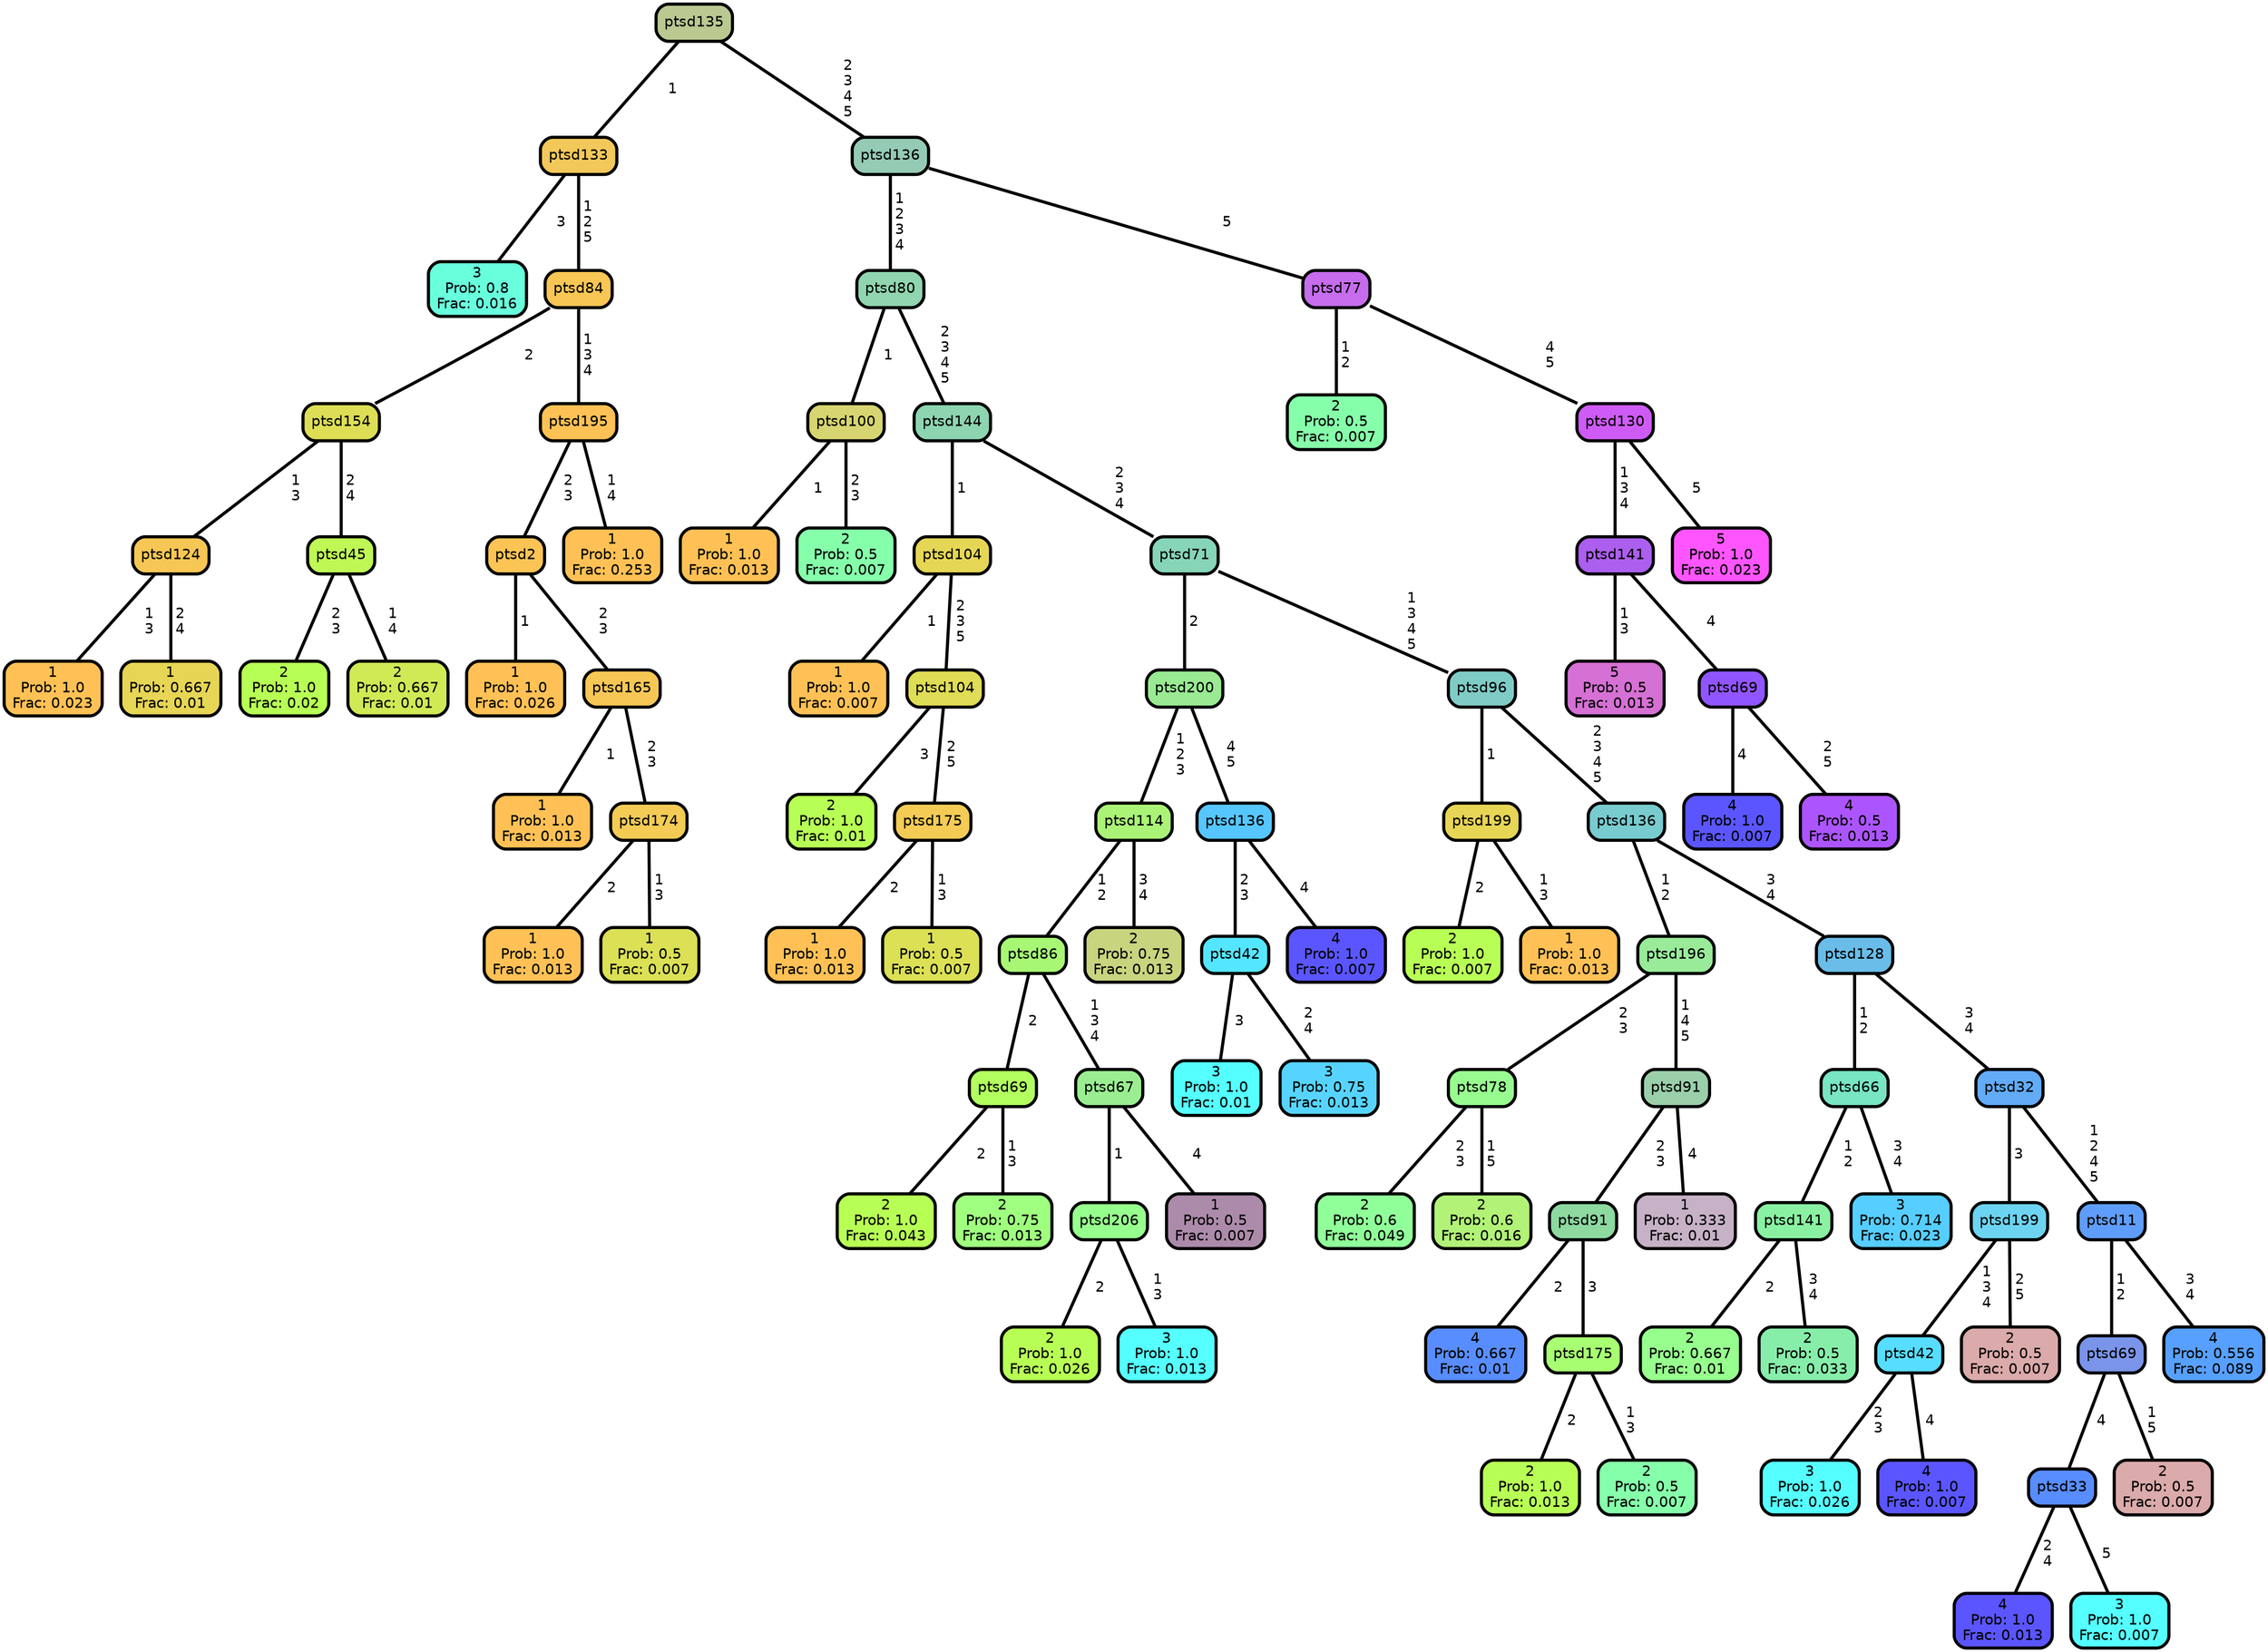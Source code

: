 graph Tree {
node [shape=box, style="filled, rounded",color="black",penwidth="3",fontcolor="black",                 fontname=helvetica] ;
graph [ranksep="0 equally", splines=straight,                 bgcolor=transparent, dpi=200] ;
edge [fontname=helvetica, color=black] ;
0 [label="3
Prob: 0.8
Frac: 0.016", fillcolor="#68ffdd"] ;
1 [label="ptsd133", fillcolor="#f2c85a"] ;
2 [label="1
Prob: 1.0
Frac: 0.023", fillcolor="#ffc155"] ;
3 [label="ptsd124", fillcolor="#f7c755"] ;
4 [label="1
Prob: 0.667
Frac: 0.01", fillcolor="#e7d555"] ;
5 [label="ptsd154", fillcolor="#ddde55"] ;
6 [label="2
Prob: 1.0
Frac: 0.02", fillcolor="#b8ff55"] ;
7 [label="ptsd45", fillcolor="#bff855"] ;
8 [label="2
Prob: 0.667
Frac: 0.01", fillcolor="#cfea55"] ;
9 [label="ptsd84", fillcolor="#f8c655"] ;
10 [label="1
Prob: 1.0
Frac: 0.026", fillcolor="#ffc155"] ;
11 [label="ptsd2", fillcolor="#fbc455"] ;
12 [label="1
Prob: 1.0
Frac: 0.013", fillcolor="#ffc155"] ;
13 [label="ptsd165", fillcolor="#f7c755"] ;
14 [label="1
Prob: 1.0
Frac: 0.013", fillcolor="#ffc155"] ;
15 [label="ptsd174", fillcolor="#f3cb55"] ;
16 [label="1
Prob: 0.5
Frac: 0.007", fillcolor="#dbe055"] ;
17 [label="ptsd195", fillcolor="#fec155"] ;
18 [label="1
Prob: 1.0
Frac: 0.253", fillcolor="#ffc155"] ;
19 [label="ptsd135", fillcolor="#bac991"] ;
20 [label="1
Prob: 1.0
Frac: 0.013", fillcolor="#ffc155"] ;
21 [label="ptsd100", fillcolor="#d6d571"] ;
22 [label="2
Prob: 0.5
Frac: 0.007", fillcolor="#86ffaa"] ;
23 [label="ptsd80", fillcolor="#90d5af"] ;
24 [label="1
Prob: 1.0
Frac: 0.007", fillcolor="#ffc155"] ;
25 [label="ptsd104", fillcolor="#e5d755"] ;
26 [label="2
Prob: 1.0
Frac: 0.01", fillcolor="#b8ff55"] ;
27 [label="ptsd104", fillcolor="#dfdc55"] ;
28 [label="1
Prob: 1.0
Frac: 0.013", fillcolor="#ffc155"] ;
29 [label="ptsd175", fillcolor="#f3cb55"] ;
30 [label="1
Prob: 0.5
Frac: 0.007", fillcolor="#dbe055"] ;
31 [label="ptsd144", fillcolor="#8dd5b1"] ;
32 [label="2
Prob: 1.0
Frac: 0.043", fillcolor="#b8ff55"] ;
33 [label="ptsd69", fillcolor="#b2ff5f"] ;
34 [label="2
Prob: 0.75
Frac: 0.013", fillcolor="#9fff7f"] ;
35 [label="ptsd86", fillcolor="#a7f775"] ;
36 [label="2
Prob: 1.0
Frac: 0.026", fillcolor="#b8ff55"] ;
37 [label="ptsd206", fillcolor="#97ff8d"] ;
38 [label="3
Prob: 1.0
Frac: 0.013", fillcolor="#55ffff"] ;
39 [label="ptsd67", fillcolor="#9aee91"] ;
40 [label="1
Prob: 0.5
Frac: 0.007", fillcolor="#ac8baa"] ;
41 [label="ptsd114", fillcolor="#abf377"] ;
42 [label="2
Prob: 0.75
Frac: 0.013", fillcolor="#c9d47f"] ;
43 [label="ptsd200", fillcolor="#99ea92"] ;
44 [label="3
Prob: 1.0
Frac: 0.01", fillcolor="#55ffff"] ;
45 [label="ptsd42", fillcolor="#55e6ff"] ;
46 [label="3
Prob: 0.75
Frac: 0.013", fillcolor="#56d4ff"] ;
47 [label="ptsd136", fillcolor="#56c6ff"] ;
48 [label="4
Prob: 1.0
Frac: 0.007", fillcolor="#5a55ff"] ;
49 [label="ptsd71", fillcolor="#87d5b8"] ;
50 [label="2
Prob: 1.0
Frac: 0.007", fillcolor="#b8ff55"] ;
51 [label="ptsd199", fillcolor="#e7d555"] ;
52 [label="1
Prob: 1.0
Frac: 0.013", fillcolor="#ffc155"] ;
53 [label="ptsd96", fillcolor="#7fccc7"] ;
54 [label="2
Prob: 0.6
Frac: 0.049", fillcolor="#90ff99"] ;
55 [label="ptsd78", fillcolor="#98fb90"] ;
56 [label="2
Prob: 0.6
Frac: 0.016", fillcolor="#b2f277"] ;
57 [label="ptsd196", fillcolor="#99eb9a"] ;
58 [label="4
Prob: 0.667
Frac: 0.01", fillcolor="#588dff"] ;
59 [label="ptsd91", fillcolor="#8dd9a0"] ;
60 [label="2
Prob: 1.0
Frac: 0.013", fillcolor="#b8ff55"] ;
61 [label="ptsd175", fillcolor="#a7ff71"] ;
62 [label="2
Prob: 0.5
Frac: 0.007", fillcolor="#86ffaa"] ;
63 [label="ptsd91", fillcolor="#9bcfaa"] ;
64 [label="1
Prob: 0.333
Frac: 0.01", fillcolor="#c6b1c6"] ;
65 [label="ptsd136", fillcolor="#78cbce"] ;
66 [label="2
Prob: 0.667
Frac: 0.01", fillcolor="#97ff8d"] ;
67 [label="ptsd141", fillcolor="#8af1a3"] ;
68 [label="2
Prob: 0.5
Frac: 0.033", fillcolor="#87eeaa"] ;
69 [label="ptsd66", fillcolor="#78e5c3"] ;
70 [label="3
Prob: 0.714
Frac: 0.023", fillcolor="#56ceff"] ;
71 [label="ptsd128", fillcolor="#69bde8"] ;
72 [label="3
Prob: 1.0
Frac: 0.026", fillcolor="#55ffff"] ;
73 [label="ptsd42", fillcolor="#56ddff"] ;
74 [label="4
Prob: 1.0
Frac: 0.007", fillcolor="#5a55ff"] ;
75 [label="ptsd199", fillcolor="#6cd4f0"] ;
76 [label="2
Prob: 0.5
Frac: 0.007", fillcolor="#dbaaaa"] ;
77 [label="ptsd32", fillcolor="#62abf7"] ;
78 [label="4
Prob: 1.0
Frac: 0.013", fillcolor="#5a55ff"] ;
79 [label="ptsd33", fillcolor="#588dff"] ;
80 [label="3
Prob: 1.0
Frac: 0.007", fillcolor="#55ffff"] ;
81 [label="ptsd69", fillcolor="#7994e9"] ;
82 [label="2
Prob: 0.5
Frac: 0.007", fillcolor="#dbaaaa"] ;
83 [label="ptsd11", fillcolor="#5f9dfa"] ;
84 [label="4
Prob: 0.556
Frac: 0.089", fillcolor="#57a0ff"] ;
85 [label="ptsd136", fillcolor="#95cab5"] ;
86 [label="2
Prob: 0.5
Frac: 0.007", fillcolor="#86ffaa"] ;
87 [label="ptsd77", fillcolor="#c66ced"] ;
88 [label="5
Prob: 0.5
Frac: 0.013", fillcolor="#d570d4"] ;
89 [label="ptsd141", fillcolor="#ac5fee"] ;
90 [label="4
Prob: 1.0
Frac: 0.007", fillcolor="#5a55ff"] ;
91 [label="ptsd69", fillcolor="#9155ff"] ;
92 [label="4
Prob: 0.5
Frac: 0.013", fillcolor="#ac55ff"] ;
93 [label="ptsd130", fillcolor="#ce5bf5"] ;
94 [label="5
Prob: 1.0
Frac: 0.023", fillcolor="#ff55ff"] ;
1 -- 0 [label=" 3",penwidth=3] ;
1 -- 9 [label=" 1\n 2\n 5",penwidth=3] ;
3 -- 2 [label=" 1\n 3",penwidth=3] ;
3 -- 4 [label=" 2\n 4",penwidth=3] ;
5 -- 3 [label=" 1\n 3",penwidth=3] ;
5 -- 7 [label=" 2\n 4",penwidth=3] ;
7 -- 6 [label=" 2\n 3",penwidth=3] ;
7 -- 8 [label=" 1\n 4",penwidth=3] ;
9 -- 5 [label=" 2",penwidth=3] ;
9 -- 17 [label=" 1\n 3\n 4",penwidth=3] ;
11 -- 10 [label=" 1",penwidth=3] ;
11 -- 13 [label=" 2\n 3",penwidth=3] ;
13 -- 12 [label=" 1",penwidth=3] ;
13 -- 15 [label=" 2\n 3",penwidth=3] ;
15 -- 14 [label=" 2",penwidth=3] ;
15 -- 16 [label=" 1\n 3",penwidth=3] ;
17 -- 11 [label=" 2\n 3",penwidth=3] ;
17 -- 18 [label=" 1\n 4",penwidth=3] ;
19 -- 1 [label=" 1",penwidth=3] ;
19 -- 85 [label=" 2\n 3\n 4\n 5",penwidth=3] ;
21 -- 20 [label=" 1",penwidth=3] ;
21 -- 22 [label=" 2\n 3",penwidth=3] ;
23 -- 21 [label=" 1",penwidth=3] ;
23 -- 31 [label=" 2\n 3\n 4\n 5",penwidth=3] ;
25 -- 24 [label=" 1",penwidth=3] ;
25 -- 27 [label=" 2\n 3\n 5",penwidth=3] ;
27 -- 26 [label=" 3",penwidth=3] ;
27 -- 29 [label=" 2\n 5",penwidth=3] ;
29 -- 28 [label=" 2",penwidth=3] ;
29 -- 30 [label=" 1\n 3",penwidth=3] ;
31 -- 25 [label=" 1",penwidth=3] ;
31 -- 49 [label=" 2\n 3\n 4",penwidth=3] ;
33 -- 32 [label=" 2",penwidth=3] ;
33 -- 34 [label=" 1\n 3",penwidth=3] ;
35 -- 33 [label=" 2",penwidth=3] ;
35 -- 39 [label=" 1\n 3\n 4",penwidth=3] ;
37 -- 36 [label=" 2",penwidth=3] ;
37 -- 38 [label=" 1\n 3",penwidth=3] ;
39 -- 37 [label=" 1",penwidth=3] ;
39 -- 40 [label=" 4",penwidth=3] ;
41 -- 35 [label=" 1\n 2",penwidth=3] ;
41 -- 42 [label=" 3\n 4",penwidth=3] ;
43 -- 41 [label=" 1\n 2\n 3",penwidth=3] ;
43 -- 47 [label=" 4\n 5",penwidth=3] ;
45 -- 44 [label=" 3",penwidth=3] ;
45 -- 46 [label=" 2\n 4",penwidth=3] ;
47 -- 45 [label=" 2\n 3",penwidth=3] ;
47 -- 48 [label=" 4",penwidth=3] ;
49 -- 43 [label=" 2",penwidth=3] ;
49 -- 53 [label=" 1\n 3\n 4\n 5",penwidth=3] ;
51 -- 50 [label=" 2",penwidth=3] ;
51 -- 52 [label=" 1\n 3",penwidth=3] ;
53 -- 51 [label=" 1",penwidth=3] ;
53 -- 65 [label=" 2\n 3\n 4\n 5",penwidth=3] ;
55 -- 54 [label=" 2\n 3",penwidth=3] ;
55 -- 56 [label=" 1\n 5",penwidth=3] ;
57 -- 55 [label=" 2\n 3",penwidth=3] ;
57 -- 63 [label=" 1\n 4\n 5",penwidth=3] ;
59 -- 58 [label=" 2",penwidth=3] ;
59 -- 61 [label=" 3",penwidth=3] ;
61 -- 60 [label=" 2",penwidth=3] ;
61 -- 62 [label=" 1\n 3",penwidth=3] ;
63 -- 59 [label=" 2\n 3",penwidth=3] ;
63 -- 64 [label=" 4",penwidth=3] ;
65 -- 57 [label=" 1\n 2",penwidth=3] ;
65 -- 71 [label=" 3\n 4",penwidth=3] ;
67 -- 66 [label=" 2",penwidth=3] ;
67 -- 68 [label=" 3\n 4",penwidth=3] ;
69 -- 67 [label=" 1\n 2",penwidth=3] ;
69 -- 70 [label=" 3\n 4",penwidth=3] ;
71 -- 69 [label=" 1\n 2",penwidth=3] ;
71 -- 77 [label=" 3\n 4",penwidth=3] ;
73 -- 72 [label=" 2\n 3",penwidth=3] ;
73 -- 74 [label=" 4",penwidth=3] ;
75 -- 73 [label=" 1\n 3\n 4",penwidth=3] ;
75 -- 76 [label=" 2\n 5",penwidth=3] ;
77 -- 75 [label=" 3",penwidth=3] ;
77 -- 83 [label=" 1\n 2\n 4\n 5",penwidth=3] ;
79 -- 78 [label=" 2\n 4",penwidth=3] ;
79 -- 80 [label=" 5",penwidth=3] ;
81 -- 79 [label=" 4",penwidth=3] ;
81 -- 82 [label=" 1\n 5",penwidth=3] ;
83 -- 81 [label=" 1\n 2",penwidth=3] ;
83 -- 84 [label=" 3\n 4",penwidth=3] ;
85 -- 23 [label=" 1\n 2\n 3\n 4",penwidth=3] ;
85 -- 87 [label=" 5",penwidth=3] ;
87 -- 86 [label=" 1\n 2",penwidth=3] ;
87 -- 93 [label=" 4\n 5",penwidth=3] ;
89 -- 88 [label=" 1\n 3",penwidth=3] ;
89 -- 91 [label=" 4",penwidth=3] ;
91 -- 90 [label=" 4",penwidth=3] ;
91 -- 92 [label=" 2\n 5",penwidth=3] ;
93 -- 89 [label=" 1\n 3\n 4",penwidth=3] ;
93 -- 94 [label=" 5",penwidth=3] ;
{rank = same;}}